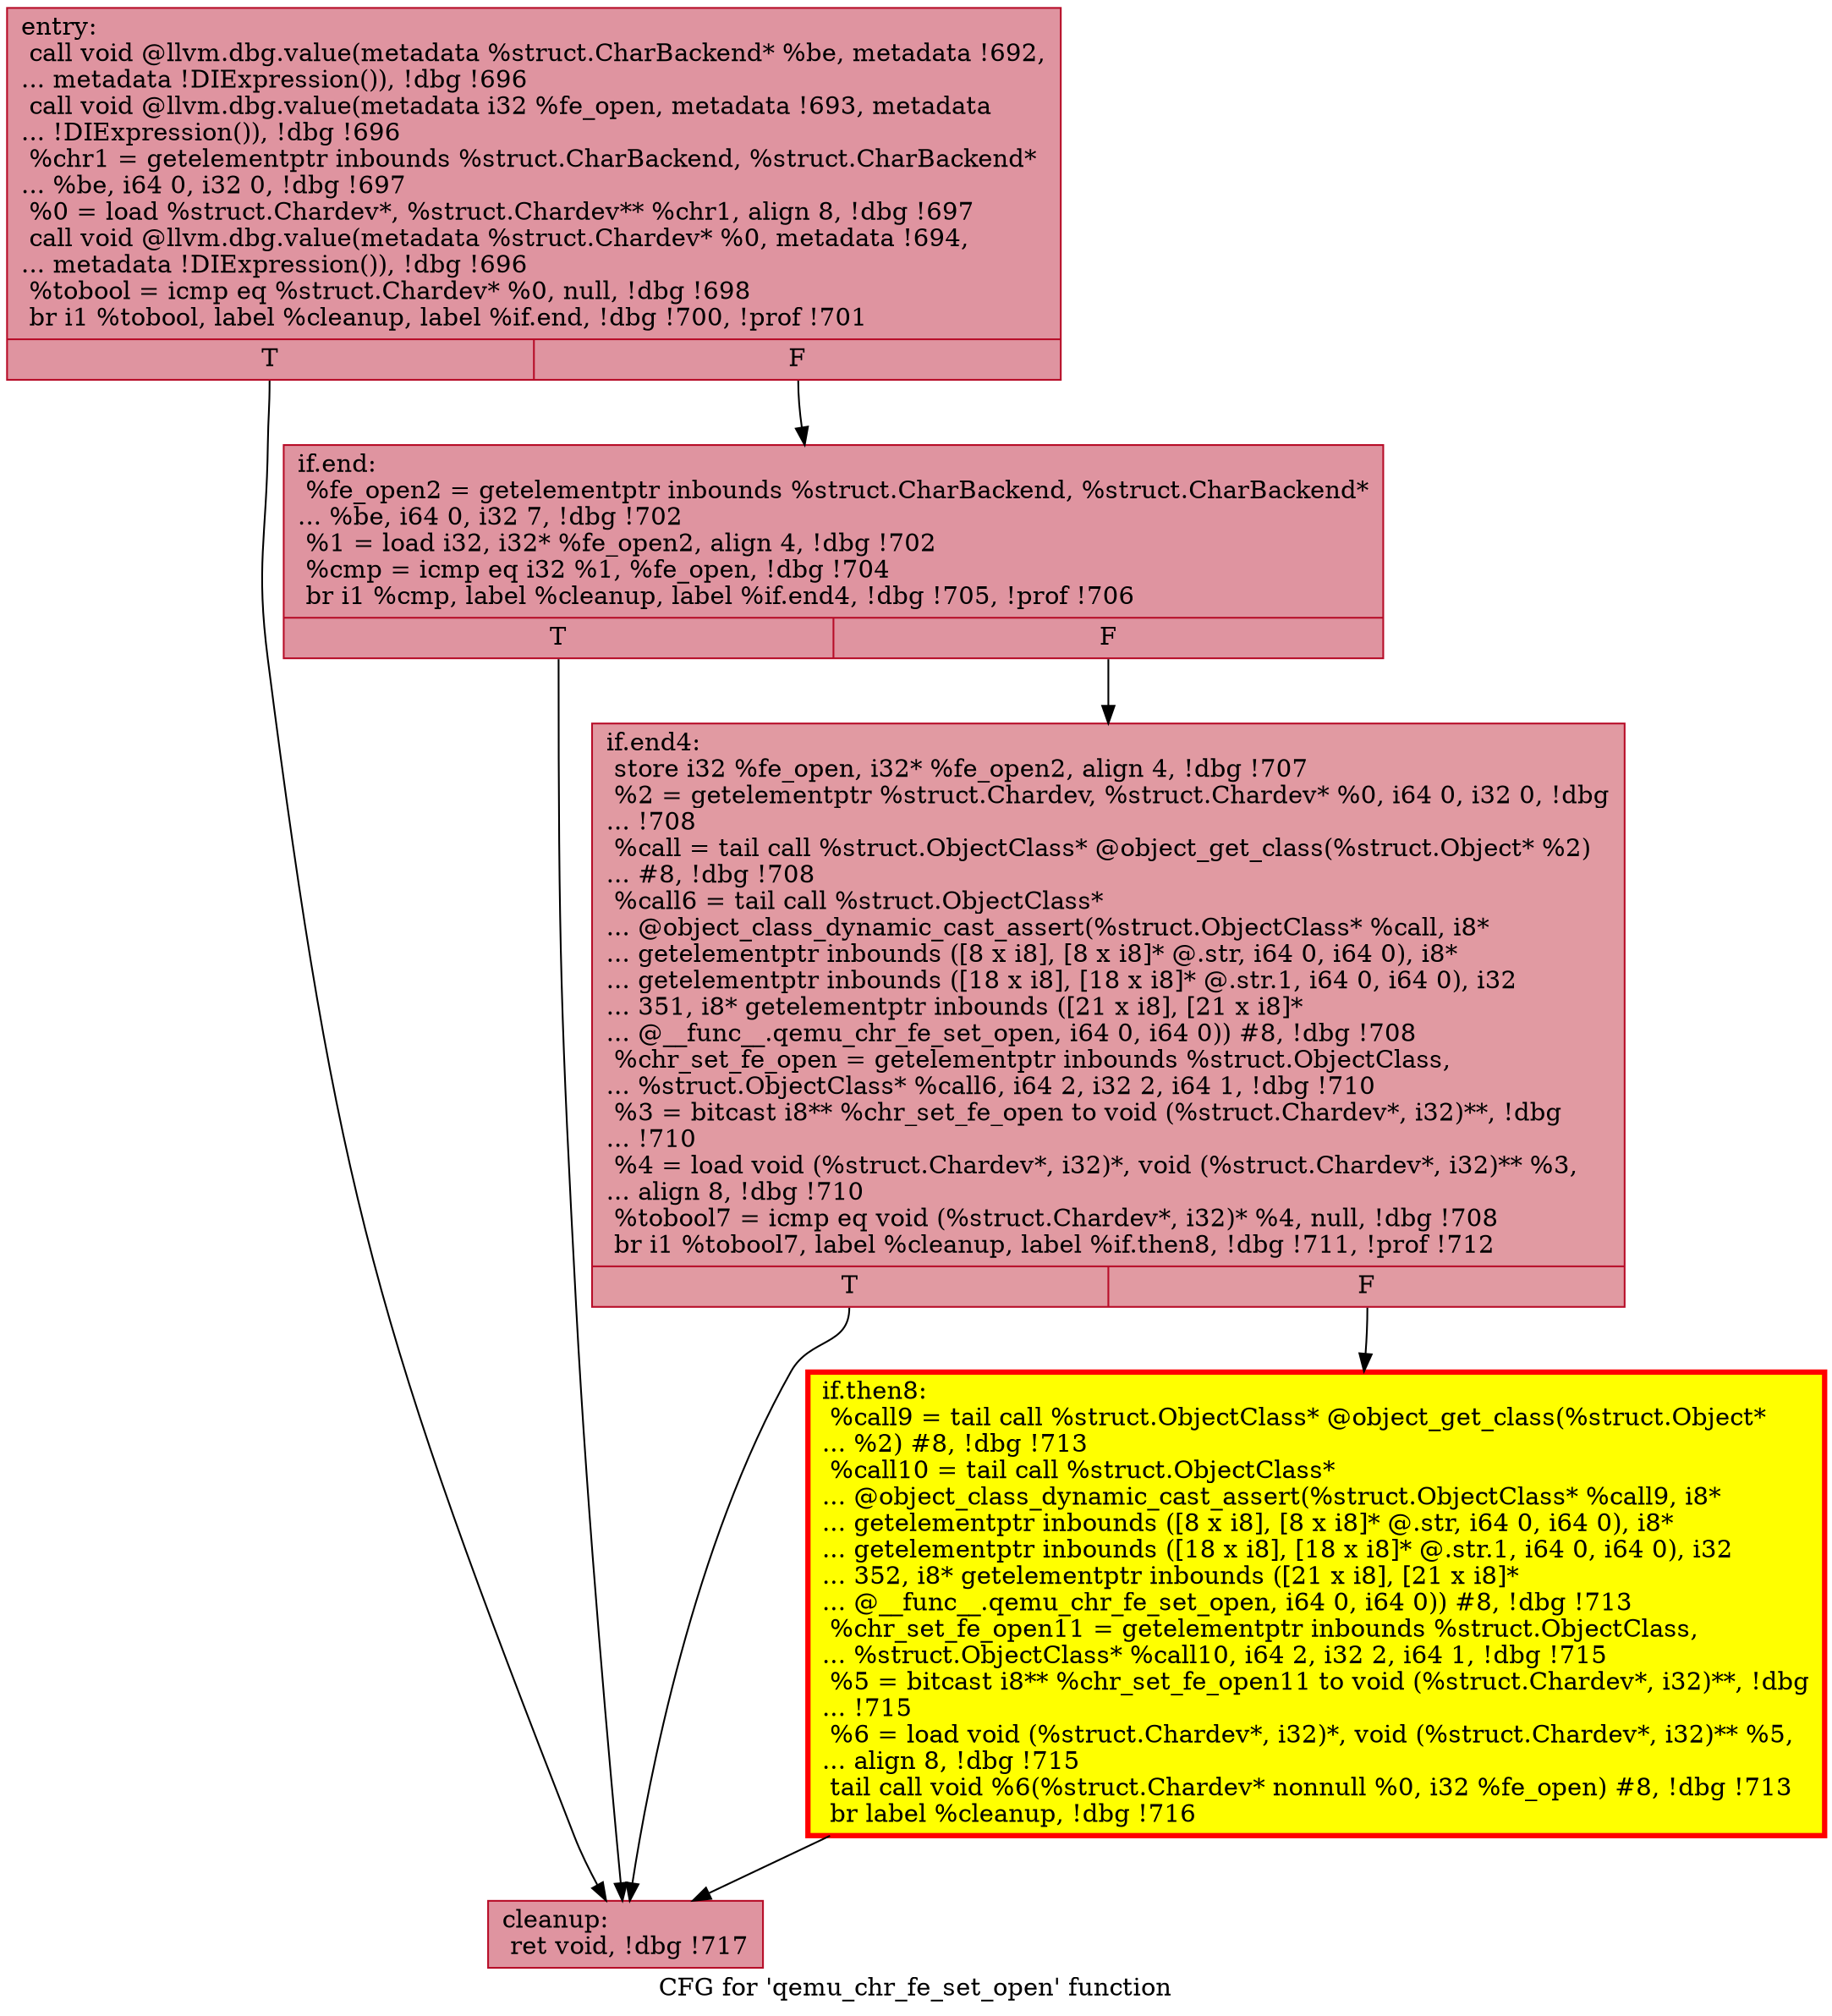 digraph "CFG for 'qemu_chr_fe_set_open' function" {
	label="CFG for 'qemu_chr_fe_set_open' function";

	Node0x558fa4c8efd0 [shape=record,color="#b70d28ff", style=filled, fillcolor="#b70d2870",label="{entry:\l  call void @llvm.dbg.value(metadata %struct.CharBackend* %be, metadata !692,\l... metadata !DIExpression()), !dbg !696\l  call void @llvm.dbg.value(metadata i32 %fe_open, metadata !693, metadata\l... !DIExpression()), !dbg !696\l  %chr1 = getelementptr inbounds %struct.CharBackend, %struct.CharBackend*\l... %be, i64 0, i32 0, !dbg !697\l  %0 = load %struct.Chardev*, %struct.Chardev** %chr1, align 8, !dbg !697\l  call void @llvm.dbg.value(metadata %struct.Chardev* %0, metadata !694,\l... metadata !DIExpression()), !dbg !696\l  %tobool = icmp eq %struct.Chardev* %0, null, !dbg !698\l  br i1 %tobool, label %cleanup, label %if.end, !dbg !700, !prof !701\l|{<s0>T|<s1>F}}"];
	Node0x558fa4c8efd0:s0 -> Node0x558fa4c92870;
	Node0x558fa4c8efd0:s1 -> Node0x558fa4c923e0;
	Node0x558fa4c923e0 [shape=record,color="#b70d28ff", style=filled, fillcolor="#b70d2870",label="{if.end:                                           \l  %fe_open2 = getelementptr inbounds %struct.CharBackend, %struct.CharBackend*\l... %be, i64 0, i32 7, !dbg !702\l  %1 = load i32, i32* %fe_open2, align 4, !dbg !702\l  %cmp = icmp eq i32 %1, %fe_open, !dbg !704\l  br i1 %cmp, label %cleanup, label %if.end4, !dbg !705, !prof !706\l|{<s0>T|<s1>F}}"];
	Node0x558fa4c923e0:s0 -> Node0x558fa4c92870;
	Node0x558fa4c923e0:s1 -> Node0x558fa4c92b20;
	Node0x558fa4c92b20 [shape=record,color="#b70d28ff", style=filled, fillcolor="#bb1b2c70",label="{if.end4:                                          \l  store i32 %fe_open, i32* %fe_open2, align 4, !dbg !707\l  %2 = getelementptr %struct.Chardev, %struct.Chardev* %0, i64 0, i32 0, !dbg\l... !708\l  %call = tail call %struct.ObjectClass* @object_get_class(%struct.Object* %2)\l... #8, !dbg !708\l  %call6 = tail call %struct.ObjectClass*\l... @object_class_dynamic_cast_assert(%struct.ObjectClass* %call, i8*\l... getelementptr inbounds ([8 x i8], [8 x i8]* @.str, i64 0, i64 0), i8*\l... getelementptr inbounds ([18 x i8], [18 x i8]* @.str.1, i64 0, i64 0), i32\l... 351, i8* getelementptr inbounds ([21 x i8], [21 x i8]*\l... @__func__.qemu_chr_fe_set_open, i64 0, i64 0)) #8, !dbg !708\l  %chr_set_fe_open = getelementptr inbounds %struct.ObjectClass,\l... %struct.ObjectClass* %call6, i64 2, i32 2, i64 1, !dbg !710\l  %3 = bitcast i8** %chr_set_fe_open to void (%struct.Chardev*, i32)**, !dbg\l... !710\l  %4 = load void (%struct.Chardev*, i32)*, void (%struct.Chardev*, i32)** %3,\l... align 8, !dbg !710\l  %tobool7 = icmp eq void (%struct.Chardev*, i32)* %4, null, !dbg !708\l  br i1 %tobool7, label %cleanup, label %if.then8, !dbg !711, !prof !712\l|{<s0>T|<s1>F}}"];
	Node0x558fa4c92b20:s0 -> Node0x558fa4c92870;
	Node0x558fa4c92b20:s1 -> Node0x558fa4c56aa0;
	Node0x558fa4c56aa0 [shape=record,penwidth=3.0, style="filled", color="red", fillcolor="yellow",label="{if.then8:                                         \l  %call9 = tail call %struct.ObjectClass* @object_get_class(%struct.Object*\l... %2) #8, !dbg !713\l  %call10 = tail call %struct.ObjectClass*\l... @object_class_dynamic_cast_assert(%struct.ObjectClass* %call9, i8*\l... getelementptr inbounds ([8 x i8], [8 x i8]* @.str, i64 0, i64 0), i8*\l... getelementptr inbounds ([18 x i8], [18 x i8]* @.str.1, i64 0, i64 0), i32\l... 352, i8* getelementptr inbounds ([21 x i8], [21 x i8]*\l... @__func__.qemu_chr_fe_set_open, i64 0, i64 0)) #8, !dbg !713\l  %chr_set_fe_open11 = getelementptr inbounds %struct.ObjectClass,\l... %struct.ObjectClass* %call10, i64 2, i32 2, i64 1, !dbg !715\l  %5 = bitcast i8** %chr_set_fe_open11 to void (%struct.Chardev*, i32)**, !dbg\l... !715\l  %6 = load void (%struct.Chardev*, i32)*, void (%struct.Chardev*, i32)** %5,\l... align 8, !dbg !715\l  tail call void %6(%struct.Chardev* nonnull %0, i32 %fe_open) #8, !dbg !713\l  br label %cleanup, !dbg !716\l}"];
	Node0x558fa4c56aa0 -> Node0x558fa4c92870;
	Node0x558fa4c92870 [shape=record,color="#b70d28ff", style=filled, fillcolor="#b70d2870",label="{cleanup:                                          \l  ret void, !dbg !717\l}"];
}
